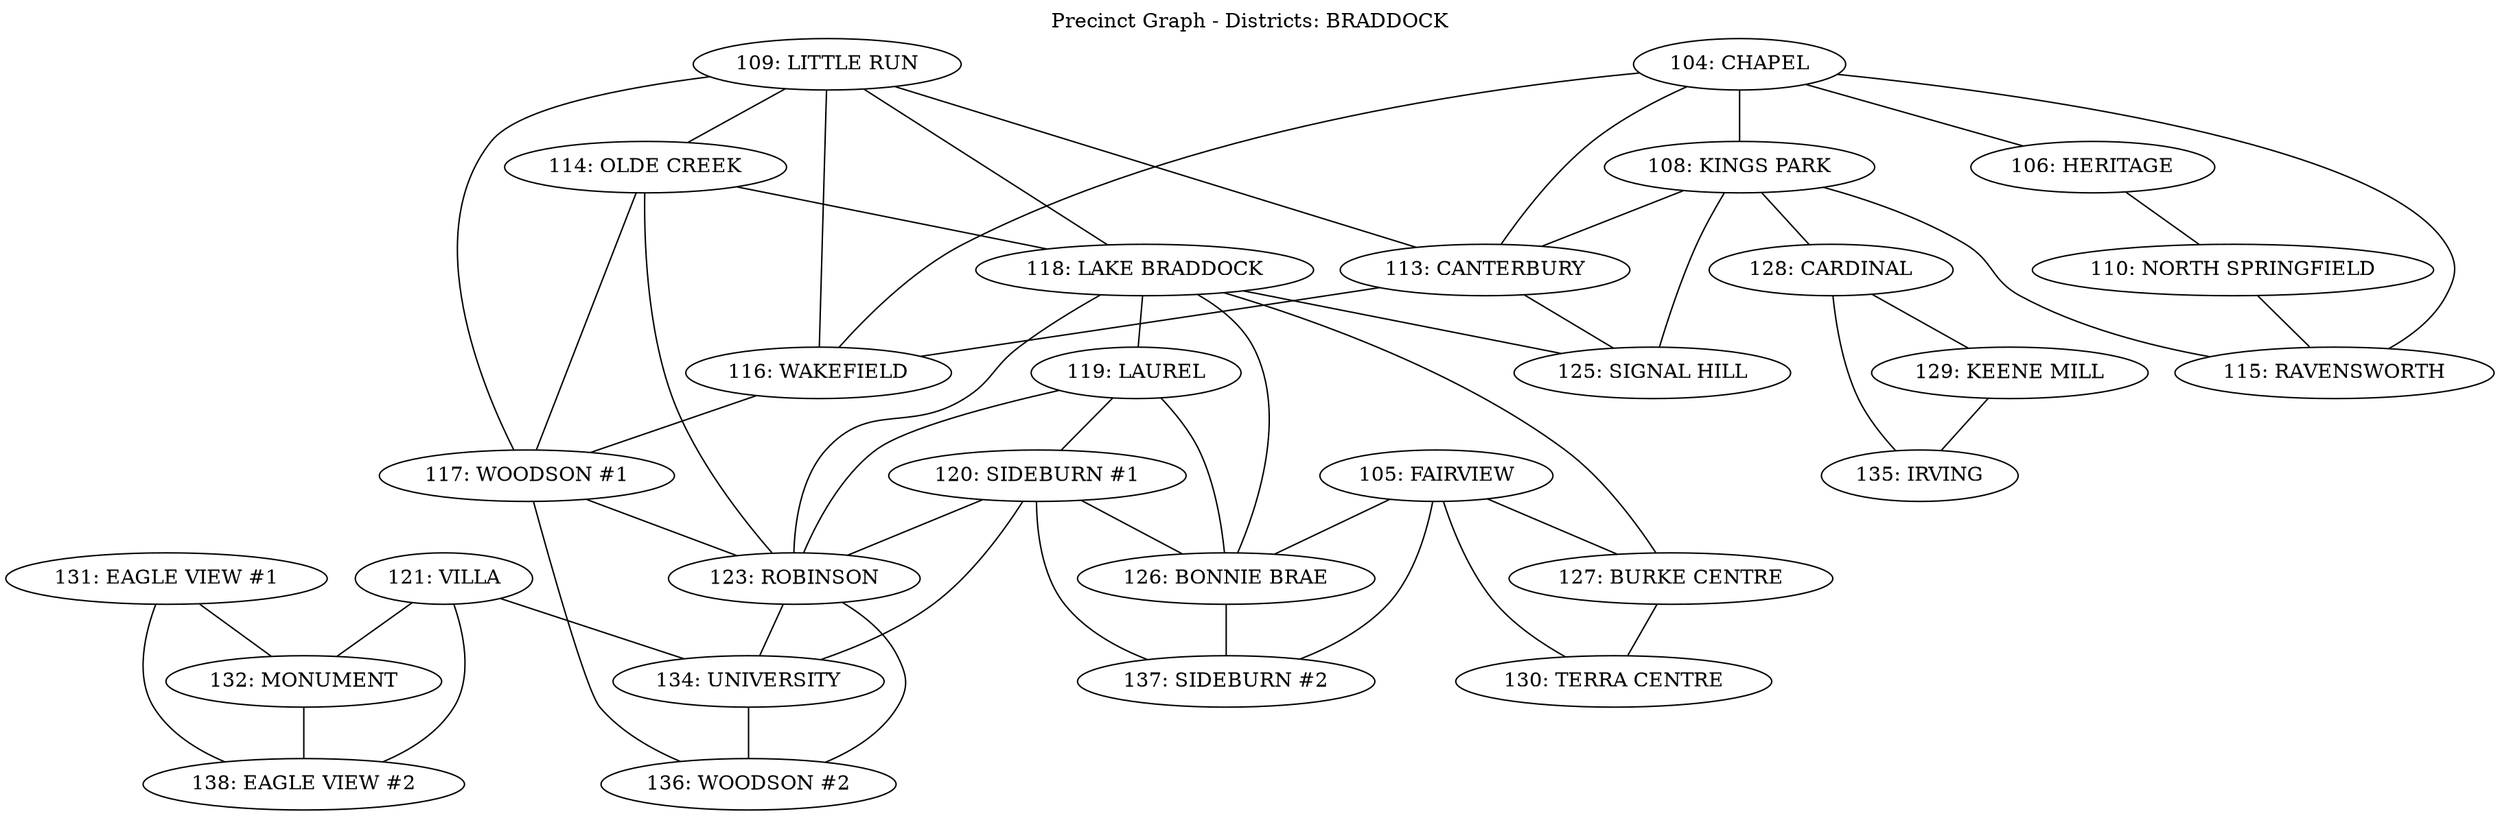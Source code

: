 graph precinct_graph {
label="Precinct Graph - Districts: BRADDOCK";
labelloc="t";
node [shape=ellipse];
edge [color=black];
138 [label="138: EAGLE VIEW #2"];
137 [label="137: SIDEBURN #2"];
136 [label="136: WOODSON #2"];
135 [label="135: IRVING"];
134 [label="134: UNIVERSITY"];
134 -- 136;
132 [label="132: MONUMENT"];
132 -- 138;
131 [label="131: EAGLE VIEW #1"];
131 -- 132;
131 -- 138;
130 [label="130: TERRA CENTRE"];
129 [label="129: KEENE MILL"];
129 -- 135;
128 [label="128: CARDINAL"];
128 -- 129;
128 -- 135;
127 [label="127: BURKE CENTRE"];
127 -- 130;
126 [label="126: BONNIE BRAE"];
126 -- 137;
125 [label="125: SIGNAL HILL"];
123 [label="123: ROBINSON"];
123 -- 134;
123 -- 136;
121 [label="121: VILLA"];
121 -- 132;
121 -- 134;
121 -- 138;
120 [label="120: SIDEBURN #1"];
120 -- 123;
120 -- 126;
120 -- 134;
120 -- 137;
119 [label="119: LAUREL"];
119 -- 120;
119 -- 123;
119 -- 126;
118 [label="118: LAKE BRADDOCK"];
118 -- 119;
118 -- 123;
118 -- 125;
118 -- 126;
118 -- 127;
117 [label="117: WOODSON #1"];
117 -- 123;
117 -- 136;
116 [label="116: WAKEFIELD"];
116 -- 117;
115 [label="115: RAVENSWORTH"];
114 [label="114: OLDE CREEK"];
114 -- 117;
114 -- 118;
114 -- 123;
113 [label="113: CANTERBURY"];
113 -- 116;
113 -- 125;
110 [label="110: NORTH SPRINGFIELD"];
110 -- 115;
109 [label="109: LITTLE RUN"];
109 -- 113;
109 -- 114;
109 -- 116;
109 -- 117;
109 -- 118;
108 [label="108: KINGS PARK"];
108 -- 113;
108 -- 115;
108 -- 125;
108 -- 128;
106 [label="106: HERITAGE"];
106 -- 110;
105 [label="105: FAIRVIEW"];
105 -- 126;
105 -- 127;
105 -- 130;
105 -- 137;
104 [label="104: CHAPEL"];
104 -- 106;
104 -- 108;
104 -- 113;
104 -- 115;
104 -- 116;
}
